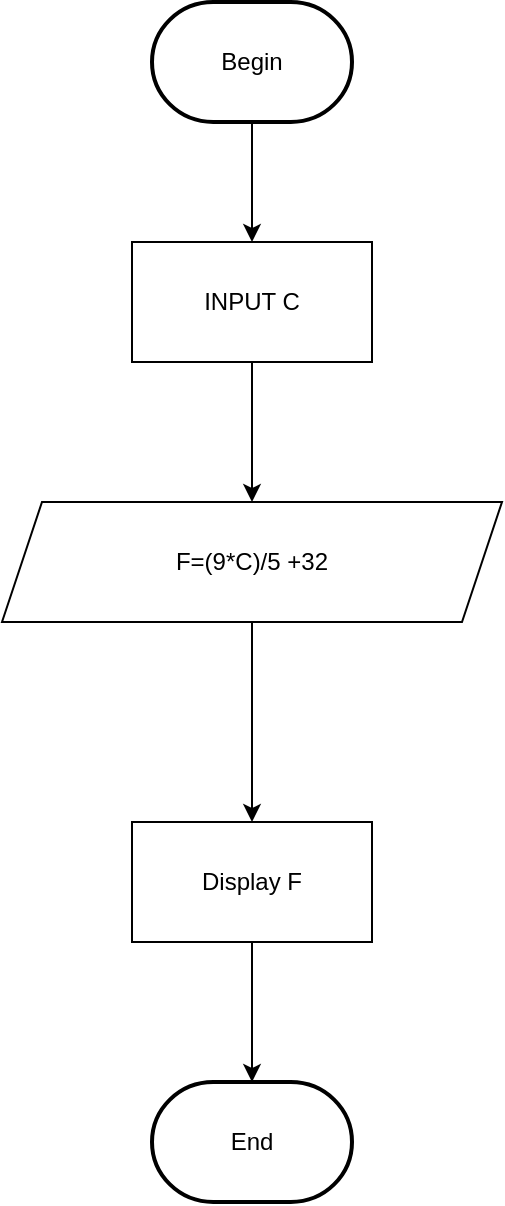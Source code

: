 <mxfile version="20.8.16" type="device" pages="2"><diagram name="TH1_Aglo_temperature_conversion" id="z-Ecag7XtdV0DOx-GFVC"><mxGraphModel dx="358" dy="674" grid="1" gridSize="10" guides="1" tooltips="1" connect="1" arrows="1" fold="1" page="1" pageScale="1" pageWidth="1169" pageHeight="827" math="0" shadow="0"><root><mxCell id="0"/><mxCell id="1" parent="0"/><mxCell id="3XTtKVtYHwMLiTdskplB-5" style="edgeStyle=orthogonalEdgeStyle;rounded=0;orthogonalLoop=1;jettySize=auto;html=1;" edge="1" parent="1" source="3XTtKVtYHwMLiTdskplB-1" target="3XTtKVtYHwMLiTdskplB-4"><mxGeometry relative="1" as="geometry"/></mxCell><mxCell id="3XTtKVtYHwMLiTdskplB-1" value="INPUT C" style="rounded=0;whiteSpace=wrap;html=1;" vertex="1" parent="1"><mxGeometry x="410" y="140" width="120" height="60" as="geometry"/></mxCell><mxCell id="3XTtKVtYHwMLiTdskplB-3" style="edgeStyle=orthogonalEdgeStyle;rounded=0;orthogonalLoop=1;jettySize=auto;html=1;entryX=0.5;entryY=0;entryDx=0;entryDy=0;" edge="1" parent="1" source="3XTtKVtYHwMLiTdskplB-2" target="3XTtKVtYHwMLiTdskplB-1"><mxGeometry relative="1" as="geometry"/></mxCell><mxCell id="3XTtKVtYHwMLiTdskplB-2" value="Begin" style="strokeWidth=2;html=1;shape=mxgraph.flowchart.terminator;whiteSpace=wrap;" vertex="1" parent="1"><mxGeometry x="420" y="20" width="100" height="60" as="geometry"/></mxCell><mxCell id="3XTtKVtYHwMLiTdskplB-7" style="edgeStyle=orthogonalEdgeStyle;rounded=0;orthogonalLoop=1;jettySize=auto;html=1;" edge="1" parent="1" source="3XTtKVtYHwMLiTdskplB-4" target="3XTtKVtYHwMLiTdskplB-6"><mxGeometry relative="1" as="geometry"/></mxCell><mxCell id="3XTtKVtYHwMLiTdskplB-4" value="F=(9*C)/5 +32" style="shape=parallelogram;perimeter=parallelogramPerimeter;whiteSpace=wrap;html=1;fixedSize=1;" vertex="1" parent="1"><mxGeometry x="345" y="270" width="250" height="60" as="geometry"/></mxCell><mxCell id="3XTtKVtYHwMLiTdskplB-9" style="edgeStyle=orthogonalEdgeStyle;rounded=0;orthogonalLoop=1;jettySize=auto;html=1;" edge="1" parent="1" source="3XTtKVtYHwMLiTdskplB-6" target="3XTtKVtYHwMLiTdskplB-8"><mxGeometry relative="1" as="geometry"/></mxCell><mxCell id="3XTtKVtYHwMLiTdskplB-6" value="Display F" style="rounded=0;whiteSpace=wrap;html=1;" vertex="1" parent="1"><mxGeometry x="410" y="430" width="120" height="60" as="geometry"/></mxCell><mxCell id="3XTtKVtYHwMLiTdskplB-8" value="End" style="strokeWidth=2;html=1;shape=mxgraph.flowchart.terminator;whiteSpace=wrap;" vertex="1" parent="1"><mxGeometry x="420" y="560" width="100" height="60" as="geometry"/></mxCell></root></mxGraphModel></diagram><diagram id="kIPvLgVonutG8pXQMLqv" name="TH2_Aglo_guess_number"><mxGraphModel dx="2192" dy="1926" grid="1" gridSize="10" guides="1" tooltips="1" connect="1" arrows="1" fold="1" page="1" pageScale="1" pageWidth="1169" pageHeight="827" math="0" shadow="0"><root><mxCell id="0"/><mxCell id="1" parent="0"/><mxCell id="Uh2rlS9mvRCxZnGvqWAy-11" style="edgeStyle=orthogonalEdgeStyle;rounded=0;orthogonalLoop=1;jettySize=auto;html=1;entryX=0.5;entryY=0;entryDx=0;entryDy=0;" edge="1" parent="1" source="Uh2rlS9mvRCxZnGvqWAy-2" target="Uh2rlS9mvRCxZnGvqWAy-3"><mxGeometry relative="1" as="geometry"/></mxCell><mxCell id="Uh2rlS9mvRCxZnGvqWAy-2" value="Begin" style="strokeWidth=2;html=1;shape=mxgraph.flowchart.terminator;whiteSpace=wrap;" vertex="1" parent="1"><mxGeometry x="220" y="90" width="100" height="60" as="geometry"/></mxCell><mxCell id="Uh2rlS9mvRCxZnGvqWAy-12" style="edgeStyle=orthogonalEdgeStyle;rounded=0;orthogonalLoop=1;jettySize=auto;html=1;" edge="1" parent="1" source="Uh2rlS9mvRCxZnGvqWAy-3" target="Uh2rlS9mvRCxZnGvqWAy-4"><mxGeometry relative="1" as="geometry"/></mxCell><mxCell id="Uh2rlS9mvRCxZnGvqWAy-3" value="Input N ngẫu nhiên từ 0-9" style="shape=parallelogram;html=1;strokeWidth=2;perimeter=parallelogramPerimeter;whiteSpace=wrap;rounded=1;arcSize=12;size=0.23;" vertex="1" parent="1"><mxGeometry x="90" y="230" width="360" height="60" as="geometry"/></mxCell><mxCell id="Uh2rlS9mvRCxZnGvqWAy-13" style="edgeStyle=orthogonalEdgeStyle;rounded=0;orthogonalLoop=1;jettySize=auto;html=1;" edge="1" parent="1" source="Uh2rlS9mvRCxZnGvqWAy-4" target="Uh2rlS9mvRCxZnGvqWAy-5"><mxGeometry relative="1" as="geometry"/></mxCell><mxCell id="Uh2rlS9mvRCxZnGvqWAy-4" value="Input M" style="shape=parallelogram;html=1;strokeWidth=2;perimeter=parallelogramPerimeter;whiteSpace=wrap;rounded=1;arcSize=12;size=0.23;" vertex="1" parent="1"><mxGeometry x="220" y="370" width="100" height="60" as="geometry"/></mxCell><mxCell id="Uh2rlS9mvRCxZnGvqWAy-9" style="edgeStyle=orthogonalEdgeStyle;rounded=0;orthogonalLoop=1;jettySize=auto;html=1;entryX=0.5;entryY=0;entryDx=0;entryDy=0;" edge="1" parent="1" source="Uh2rlS9mvRCxZnGvqWAy-5" target="Uh2rlS9mvRCxZnGvqWAy-6"><mxGeometry relative="1" as="geometry"><Array as="points"><mxPoint x="105" y="540"/></Array></mxGeometry></mxCell><mxCell id="Uh2rlS9mvRCxZnGvqWAy-10" style="edgeStyle=orthogonalEdgeStyle;rounded=0;orthogonalLoop=1;jettySize=auto;html=1;" edge="1" parent="1" source="Uh2rlS9mvRCxZnGvqWAy-5" target="Uh2rlS9mvRCxZnGvqWAy-7"><mxGeometry relative="1" as="geometry"><Array as="points"><mxPoint x="435" y="550"/></Array></mxGeometry></mxCell><mxCell id="Uh2rlS9mvRCxZnGvqWAy-5" value="N==M" style="strokeWidth=2;html=1;shape=mxgraph.flowchart.decision;whiteSpace=wrap;" vertex="1" parent="1"><mxGeometry x="220" y="490" width="100" height="100" as="geometry"/></mxCell><mxCell id="Uh2rlS9mvRCxZnGvqWAy-15" style="edgeStyle=orthogonalEdgeStyle;rounded=0;orthogonalLoop=1;jettySize=auto;html=1;entryX=0;entryY=0.5;entryDx=0;entryDy=0;entryPerimeter=0;" edge="1" parent="1" source="Uh2rlS9mvRCxZnGvqWAy-6" target="Uh2rlS9mvRCxZnGvqWAy-8"><mxGeometry relative="1" as="geometry"/></mxCell><mxCell id="Uh2rlS9mvRCxZnGvqWAy-6" value="Dự đoán đúng" style="shape=parallelogram;html=1;strokeWidth=2;perimeter=parallelogramPerimeter;whiteSpace=wrap;rounded=1;arcSize=12;size=0.23;" vertex="1" parent="1"><mxGeometry x="-10" y="660" width="230" height="60" as="geometry"/></mxCell><mxCell id="Uh2rlS9mvRCxZnGvqWAy-14" style="edgeStyle=orthogonalEdgeStyle;rounded=0;orthogonalLoop=1;jettySize=auto;html=1;entryX=1;entryY=0.5;entryDx=0;entryDy=0;entryPerimeter=0;" edge="1" parent="1" source="Uh2rlS9mvRCxZnGvqWAy-7" target="Uh2rlS9mvRCxZnGvqWAy-8"><mxGeometry relative="1" as="geometry"/></mxCell><mxCell id="Uh2rlS9mvRCxZnGvqWAy-7" value="Dự đoán sai" style="shape=parallelogram;html=1;strokeWidth=2;perimeter=parallelogramPerimeter;whiteSpace=wrap;rounded=1;arcSize=12;size=0.23;" vertex="1" parent="1"><mxGeometry x="320" y="660" width="230" height="60" as="geometry"/></mxCell><mxCell id="Uh2rlS9mvRCxZnGvqWAy-8" value="End" style="strokeWidth=2;html=1;shape=mxgraph.flowchart.terminator;whiteSpace=wrap;" vertex="1" parent="1"><mxGeometry x="220" y="810" width="100" height="60" as="geometry"/></mxCell><mxCell id="Uh2rlS9mvRCxZnGvqWAy-16" value="YES" style="text;html=1;strokeColor=none;fillColor=none;align=center;verticalAlign=middle;whiteSpace=wrap;rounded=0;" vertex="1" parent="1"><mxGeometry x="110" y="500" width="60" height="30" as="geometry"/></mxCell><mxCell id="Uh2rlS9mvRCxZnGvqWAy-17" value="NO" style="text;html=1;strokeColor=none;fillColor=none;align=center;verticalAlign=middle;whiteSpace=wrap;rounded=0;" vertex="1" parent="1"><mxGeometry x="350" y="510" width="60" height="30" as="geometry"/></mxCell></root></mxGraphModel></diagram></mxfile>